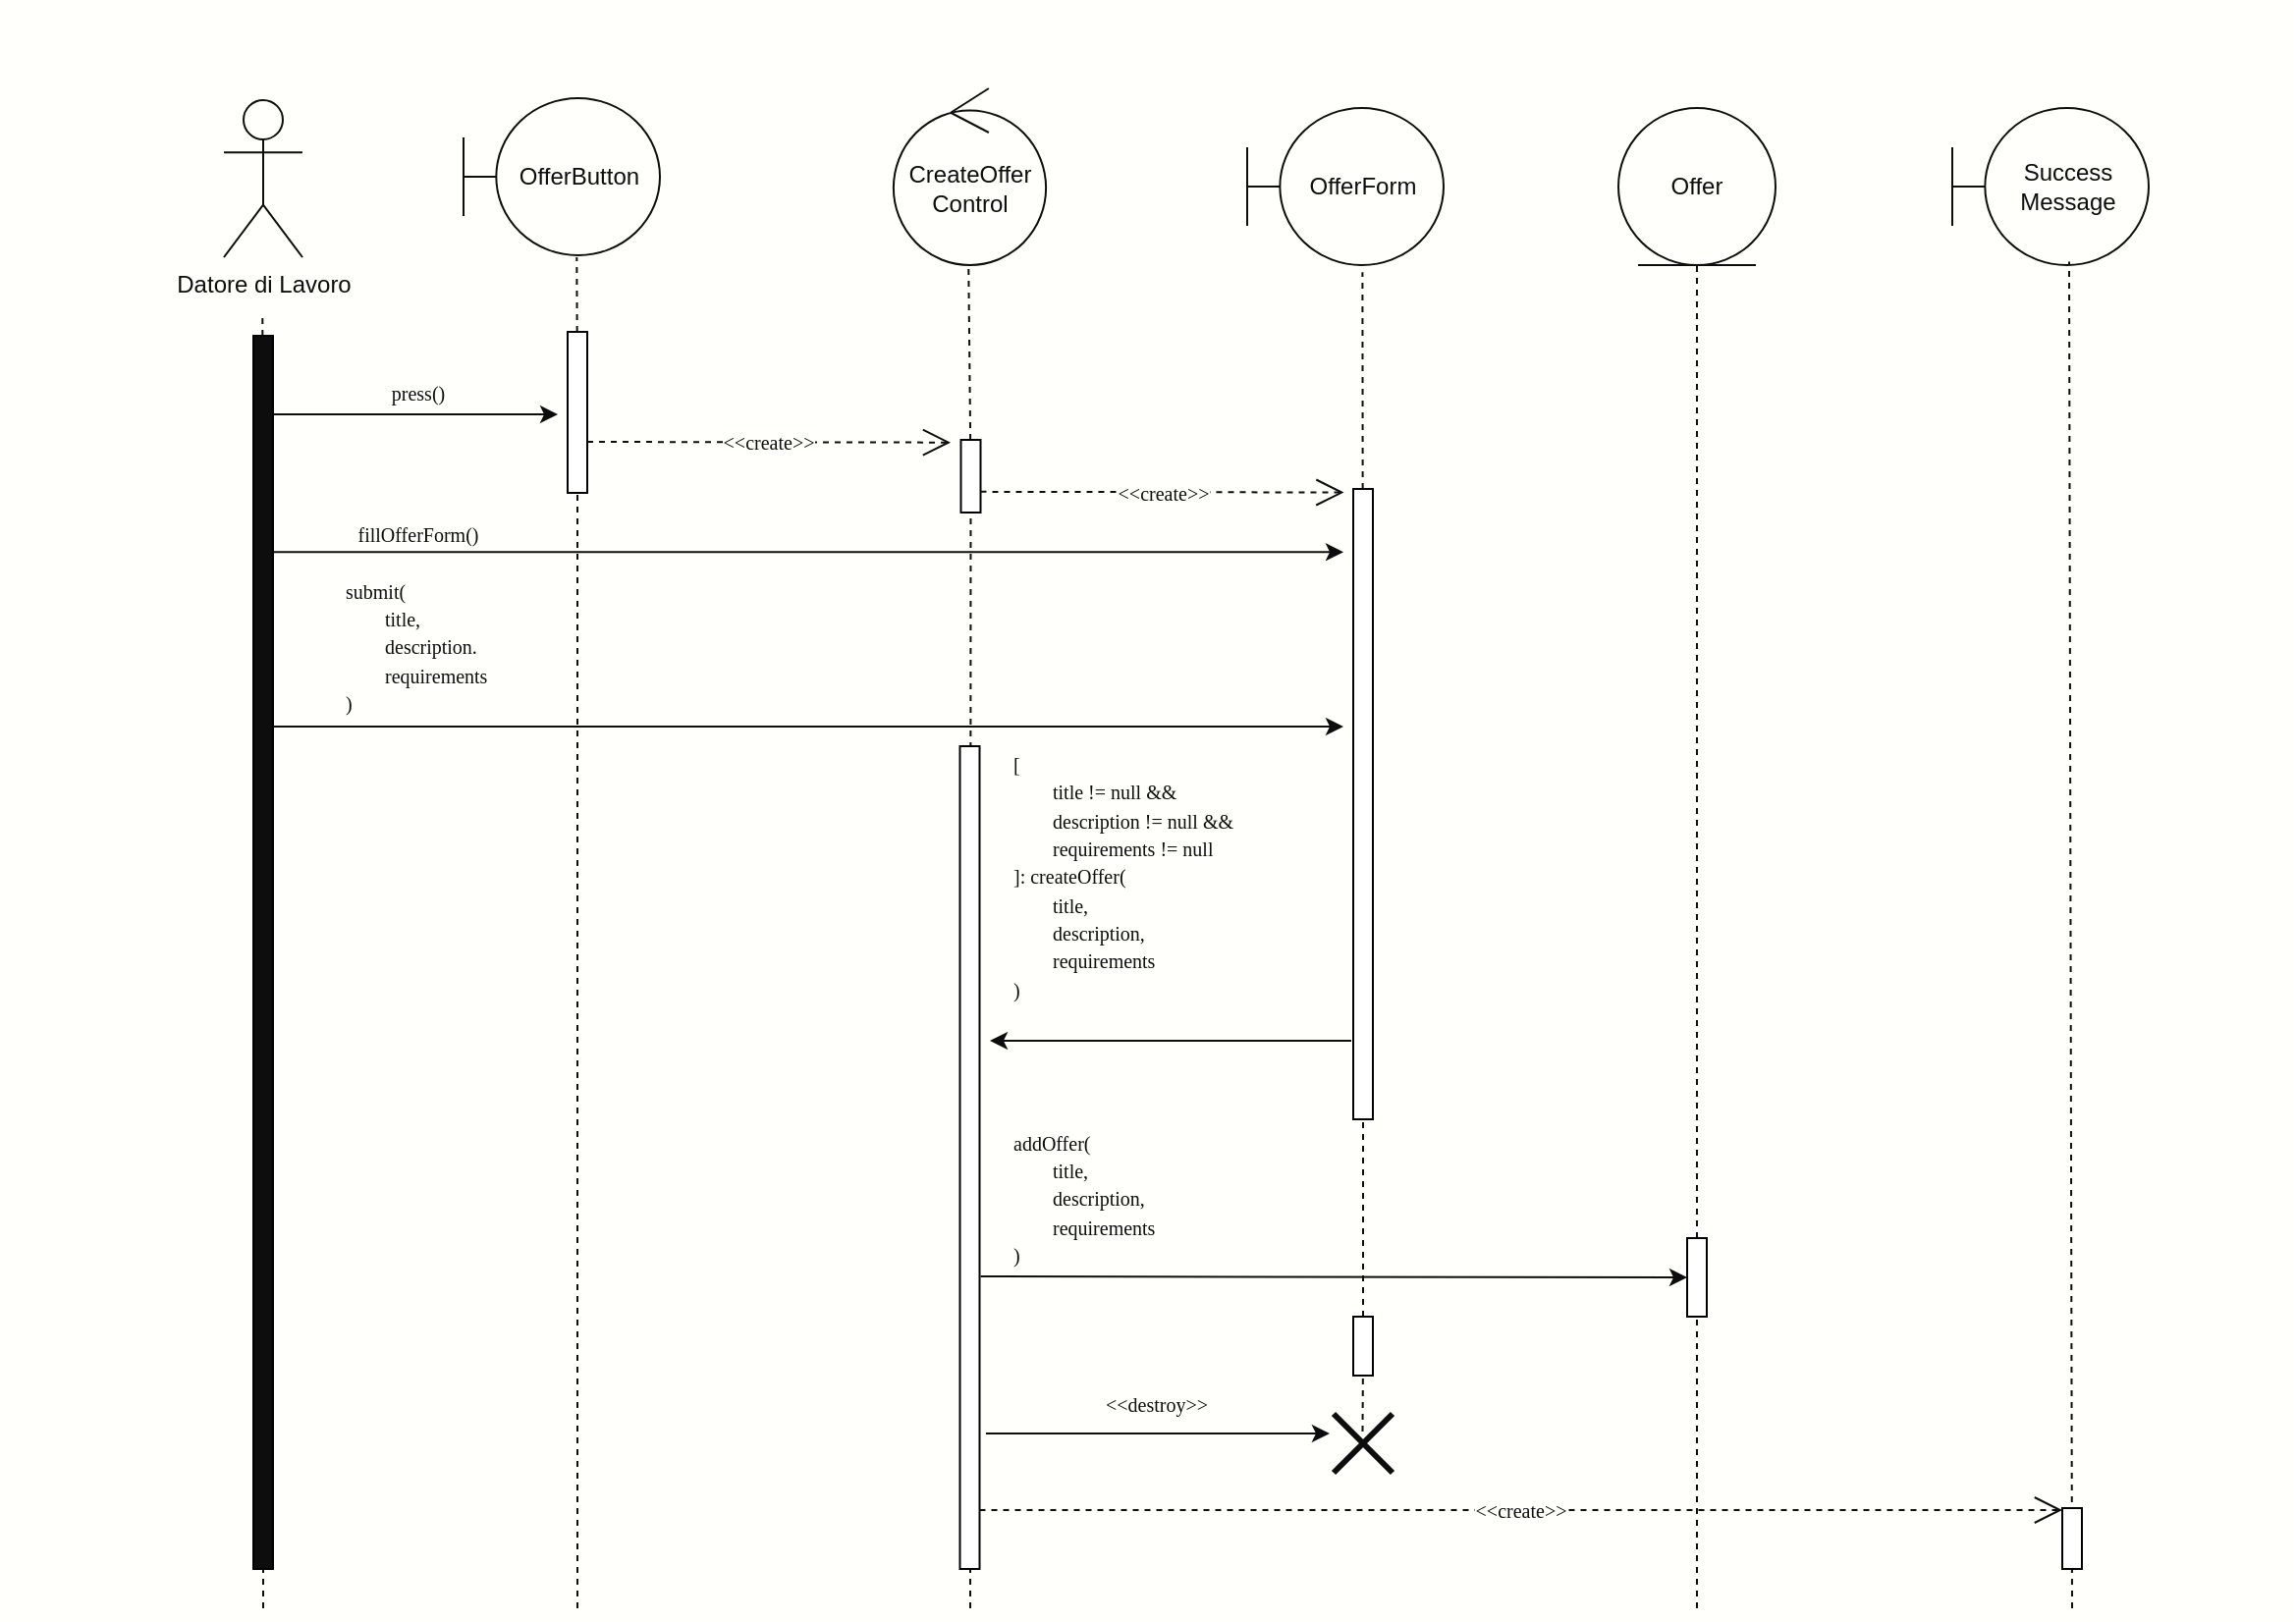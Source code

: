 <mxfile version="21.5.1" type="device">
  <diagram name="Pagina-1" id="gTgShQ79xlWHM4BhMIFA">
    <mxGraphModel dx="1418" dy="828" grid="1" gridSize="10" guides="1" tooltips="1" connect="1" arrows="1" fold="1" page="1" pageScale="1" pageWidth="1169" pageHeight="827" math="0" shadow="0">
      <root>
        <mxCell id="0" />
        <mxCell id="1" parent="0" />
        <mxCell id="z40qCSQj4X_T2gMoB95q-1" value="" style="rounded=0;whiteSpace=wrap;html=1;strokeColor=none;fillColor=#FFFFFC;movable=0;resizable=0;rotatable=0;deletable=0;editable=0;locked=1;connectable=0;" parent="1" vertex="1">
          <mxGeometry y="1" width="1168" height="825" as="geometry" />
        </mxCell>
        <mxCell id="1OhWma3IbFcb_nB9q1dT-1" value="&lt;font color=&quot;#0d0d0d&quot;&gt;Datore di Lavoro&lt;/font&gt;" style="shape=umlActor;verticalLabelPosition=bottom;verticalAlign=top;html=1;fillColor=#FFFFFC;strokeColor=#0D0D0D;" parent="1" vertex="1">
          <mxGeometry x="114" y="52" width="40" height="80" as="geometry" />
        </mxCell>
        <mxCell id="1OhWma3IbFcb_nB9q1dT-13" value="" style="endArrow=none;dashed=1;html=1;rounded=0;strokeColor=#0D0D0D;" parent="1" source="1OhWma3IbFcb_nB9q1dT-21" edge="1">
          <mxGeometry width="50" height="50" relative="1" as="geometry">
            <mxPoint x="293.66" y="572" as="sourcePoint" />
            <mxPoint x="293.66" y="132" as="targetPoint" />
          </mxGeometry>
        </mxCell>
        <mxCell id="1OhWma3IbFcb_nB9q1dT-14" value="" style="endArrow=none;dashed=1;html=1;rounded=0;entryX=0.492;entryY=0.997;entryDx=0;entryDy=0;strokeColor=#0D0D0D;entryPerimeter=0;" parent="1" source="1OhWma3IbFcb_nB9q1dT-24" target="1OhWma3IbFcb_nB9q1dT-37" edge="1">
          <mxGeometry width="50" height="50" relative="1" as="geometry">
            <mxPoint x="494" y="622" as="sourcePoint" />
            <mxPoint x="493.75" y="172" as="targetPoint" />
          </mxGeometry>
        </mxCell>
        <mxCell id="1OhWma3IbFcb_nB9q1dT-15" value="" style="endArrow=none;dashed=1;html=1;rounded=0;strokeColor=#0D0D0D;entryX=0.587;entryY=1.046;entryDx=0;entryDy=0;entryPerimeter=0;" parent="1" source="1OhWma3IbFcb_nB9q1dT-30" target="1OhWma3IbFcb_nB9q1dT-39" edge="1">
          <mxGeometry width="50" height="50" relative="1" as="geometry">
            <mxPoint x="694" y="612" as="sourcePoint" />
            <mxPoint x="694" y="211" as="targetPoint" />
          </mxGeometry>
        </mxCell>
        <mxCell id="1OhWma3IbFcb_nB9q1dT-16" value="" style="endArrow=none;dashed=1;html=1;rounded=0;entryX=0.5;entryY=1;entryDx=0;entryDy=0;strokeColor=#0D0D0D;" parent="1" source="1OhWma3IbFcb_nB9q1dT-52" target="1OhWma3IbFcb_nB9q1dT-36" edge="1">
          <mxGeometry width="50" height="50" relative="1" as="geometry">
            <mxPoint x="854" y="731" as="sourcePoint" />
            <mxPoint x="853.58" y="301" as="targetPoint" />
          </mxGeometry>
        </mxCell>
        <mxCell id="1OhWma3IbFcb_nB9q1dT-17" value="" style="endArrow=none;dashed=1;html=1;rounded=0;strokeColor=#0D0D0D;" parent="1" source="1OhWma3IbFcb_nB9q1dT-18" edge="1">
          <mxGeometry width="50" height="50" relative="1" as="geometry">
            <mxPoint x="133.66" y="602" as="sourcePoint" />
            <mxPoint x="133.66" y="162" as="targetPoint" />
          </mxGeometry>
        </mxCell>
        <mxCell id="1OhWma3IbFcb_nB9q1dT-19" value="" style="endArrow=none;dashed=1;html=1;rounded=0;strokeColor=#0D0D0D;" parent="1" target="1OhWma3IbFcb_nB9q1dT-18" edge="1">
          <mxGeometry width="50" height="50" relative="1" as="geometry">
            <mxPoint x="134" y="820" as="sourcePoint" />
            <mxPoint x="133.66" y="162" as="targetPoint" />
          </mxGeometry>
        </mxCell>
        <mxCell id="1OhWma3IbFcb_nB9q1dT-18" value="" style="rounded=0;whiteSpace=wrap;html=1;fillColor=#0D0D0D;" parent="1" vertex="1">
          <mxGeometry x="129" y="172" width="10" height="628" as="geometry" />
        </mxCell>
        <mxCell id="1OhWma3IbFcb_nB9q1dT-20" value="" style="endArrow=classic;html=1;rounded=0;strokeColor=#0D0D0D;" parent="1" edge="1">
          <mxGeometry width="50" height="50" relative="1" as="geometry">
            <mxPoint x="139" y="212" as="sourcePoint" />
            <mxPoint x="284" y="212" as="targetPoint" />
          </mxGeometry>
        </mxCell>
        <mxCell id="1OhWma3IbFcb_nB9q1dT-22" value="" style="endArrow=none;dashed=1;html=1;rounded=0;strokeColor=#0D0D0D;" parent="1" target="1OhWma3IbFcb_nB9q1dT-21" edge="1">
          <mxGeometry width="50" height="50" relative="1" as="geometry">
            <mxPoint x="294" y="820" as="sourcePoint" />
            <mxPoint x="293.66" y="132" as="targetPoint" />
          </mxGeometry>
        </mxCell>
        <mxCell id="1OhWma3IbFcb_nB9q1dT-21" value="" style="rounded=0;whiteSpace=wrap;html=1;" parent="1" vertex="1">
          <mxGeometry x="289" y="170" width="10" height="82" as="geometry" />
        </mxCell>
        <mxCell id="1OhWma3IbFcb_nB9q1dT-23" value="&lt;font style=&quot;font-size: 10px;&quot; face=&quot;Verdana&quot;&gt;press()&lt;/font&gt;" style="text;html=1;strokeColor=none;fillColor=none;align=center;verticalAlign=middle;whiteSpace=wrap;rounded=0;fontColor=#0D0D0D;" parent="1" vertex="1">
          <mxGeometry x="193" y="195" width="40" height="11" as="geometry" />
        </mxCell>
        <mxCell id="1OhWma3IbFcb_nB9q1dT-25" value="" style="endArrow=none;dashed=1;html=1;rounded=0;strokeColor=#0D0D0D;" parent="1" target="1OhWma3IbFcb_nB9q1dT-24" edge="1">
          <mxGeometry width="50" height="50" relative="1" as="geometry">
            <mxPoint x="494" y="820" as="sourcePoint" />
            <mxPoint x="493.91" y="182" as="targetPoint" />
          </mxGeometry>
        </mxCell>
        <mxCell id="1OhWma3IbFcb_nB9q1dT-24" value="" style="rounded=0;whiteSpace=wrap;html=1;" parent="1" vertex="1">
          <mxGeometry x="489.25" y="225" width="10" height="37" as="geometry" />
        </mxCell>
        <mxCell id="1OhWma3IbFcb_nB9q1dT-26" value="" style="endArrow=classic;html=1;rounded=0;fontColor=#0D0D0D;strokeColor=#0D0D0D;" parent="1" edge="1">
          <mxGeometry width="50" height="50" relative="1" as="geometry">
            <mxPoint x="139" y="282.16" as="sourcePoint" />
            <mxPoint x="684" y="282.16" as="targetPoint" />
          </mxGeometry>
        </mxCell>
        <mxCell id="1OhWma3IbFcb_nB9q1dT-28" value="&lt;font color=&quot;#0d0d0d&quot; style=&quot;font-size: 10px; background-color: rgb(255, 255, 252);&quot; face=&quot;Verdana&quot;&gt;&amp;lt;&amp;lt;create&amp;gt;&amp;gt;&lt;/font&gt;" style="endArrow=open;endSize=12;dashed=1;html=1;rounded=0;strokeColor=#0D0D0D;" parent="1" edge="1">
          <mxGeometry width="160" relative="1" as="geometry">
            <mxPoint x="299" y="226.0" as="sourcePoint" />
            <mxPoint x="484" y="226.34" as="targetPoint" />
          </mxGeometry>
        </mxCell>
        <mxCell id="1OhWma3IbFcb_nB9q1dT-29" value="&lt;font style=&quot;font-size: 10px;&quot; face=&quot;Verdana&quot;&gt;&amp;lt;&amp;lt;create&amp;gt;&amp;gt;&lt;/font&gt;" style="endArrow=open;endSize=12;dashed=1;html=1;rounded=0;strokeColor=#0D0D0D;fontColor=#0D0D0D;labelBackgroundColor=#FFFFFC;" parent="1" edge="1">
          <mxGeometry width="160" relative="1" as="geometry">
            <mxPoint x="499.25" y="251.43" as="sourcePoint" />
            <mxPoint x="684.25" y="251.77" as="targetPoint" />
          </mxGeometry>
        </mxCell>
        <mxCell id="1OhWma3IbFcb_nB9q1dT-31" value="" style="endArrow=none;dashed=1;html=1;rounded=0;strokeColor=#0D0D0D;" parent="1" source="1OhWma3IbFcb_nB9q1dT-56" target="1OhWma3IbFcb_nB9q1dT-30" edge="1">
          <mxGeometry width="50" height="50" relative="1" as="geometry">
            <mxPoint x="694" y="691" as="sourcePoint" />
            <mxPoint x="693.66" y="172" as="targetPoint" />
          </mxGeometry>
        </mxCell>
        <mxCell id="1OhWma3IbFcb_nB9q1dT-30" value="" style="rounded=0;whiteSpace=wrap;html=1;" parent="1" vertex="1">
          <mxGeometry x="689" y="250" width="10" height="321" as="geometry" />
        </mxCell>
        <mxCell id="1OhWma3IbFcb_nB9q1dT-32" value="&lt;font style=&quot;font-size: 10px;&quot; face=&quot;Verdana&quot;&gt;fillOfferForm()&lt;/font&gt;" style="text;html=1;strokeColor=none;fillColor=none;align=center;verticalAlign=middle;whiteSpace=wrap;rounded=0;labelBackgroundColor=#FFFFFC;fontColor=#0D0D0D;" parent="1" vertex="1">
          <mxGeometry x="173" y="267" width="80" height="11" as="geometry" />
        </mxCell>
        <mxCell id="1OhWma3IbFcb_nB9q1dT-33" value="" style="endArrow=classic;html=1;rounded=0;strokeColor=#0D0D0D;" parent="1" edge="1">
          <mxGeometry width="50" height="50" relative="1" as="geometry">
            <mxPoint x="139" y="371" as="sourcePoint" />
            <mxPoint x="684" y="371" as="targetPoint" />
          </mxGeometry>
        </mxCell>
        <mxCell id="1OhWma3IbFcb_nB9q1dT-34" value="&lt;font style=&quot;font-size: 10px;&quot; face=&quot;Verdana&quot;&gt;submit(&lt;br&gt;&lt;span style=&quot;white-space: pre;&quot;&gt;&#x9;&lt;/span&gt;title,&lt;br&gt;&lt;span style=&quot;white-space: pre;&quot;&gt;&#x9;&lt;/span&gt;description.&lt;br&gt;&lt;span style=&quot;white-space: pre;&quot;&gt;&#x9;&lt;/span&gt;requirements&lt;br&gt;)&lt;/font&gt;" style="text;html=1;strokeColor=none;fillColor=none;align=left;verticalAlign=middle;whiteSpace=wrap;rounded=0;fontColor=#0D0D0D;" parent="1" vertex="1">
          <mxGeometry x="174.25" y="288" width="100" height="84" as="geometry" />
        </mxCell>
        <mxCell id="1OhWma3IbFcb_nB9q1dT-35" value="" style="rounded=0;whiteSpace=wrap;html=1;" parent="1" vertex="1">
          <mxGeometry x="488.75" y="381" width="10" height="419" as="geometry" />
        </mxCell>
        <mxCell id="1OhWma3IbFcb_nB9q1dT-36" value="Offer" style="ellipse;shape=umlEntity;whiteSpace=wrap;html=1;strokeColor=#0D0D0D;fontColor=#0D0D0D;fillColor=#FFFFFC;" parent="1" vertex="1">
          <mxGeometry x="824" y="56" width="80" height="80" as="geometry" />
        </mxCell>
        <mxCell id="1OhWma3IbFcb_nB9q1dT-37" value="CreateOffer&lt;br&gt;Control" style="ellipse;shape=umlControl;whiteSpace=wrap;html=1;strokeColor=#0D0D0D;fontColor=#0D0D0D;fillColor=#FFFFFC;" parent="1" vertex="1">
          <mxGeometry x="454.94" y="46" width="77.62" height="90" as="geometry" />
        </mxCell>
        <mxCell id="1OhWma3IbFcb_nB9q1dT-38" value="&lt;font color=&quot;#0d0d0d&quot;&gt;OfferButton&lt;/font&gt;" style="shape=umlBoundary;whiteSpace=wrap;html=1;strokeColor=#0D0D0D;fillColor=#FFFFFC;" parent="1" vertex="1">
          <mxGeometry x="236" y="51" width="100" height="80" as="geometry" />
        </mxCell>
        <mxCell id="1OhWma3IbFcb_nB9q1dT-39" value="OfferForm" style="shape=umlBoundary;whiteSpace=wrap;html=1;strokeColor=#0D0D0D;fontColor=#0D0D0D;fillColor=#FFFFFC;" parent="1" vertex="1">
          <mxGeometry x="635" y="56" width="100" height="80" as="geometry" />
        </mxCell>
        <mxCell id="1OhWma3IbFcb_nB9q1dT-41" value="&lt;font style=&quot;font-size: 10px;&quot; face=&quot;Verdana&quot;&gt;[ &lt;br&gt;&lt;span style=&quot;white-space: pre;&quot;&gt;&#x9;&lt;/span&gt;title != null &amp;amp;&amp;amp;&lt;br&gt;&lt;span style=&quot;white-space: pre;&quot;&gt;&#x9;&lt;/span&gt;description != null &amp;amp;&amp;amp;&lt;br&gt;&lt;span style=&quot;white-space: pre;&quot;&gt;&#x9;&lt;/span&gt;requirements != null &lt;br&gt;]: createOffer(&lt;br&gt;&lt;span style=&quot;white-space: pre;&quot;&gt;&#x9;&lt;/span&gt;title, &lt;br&gt;&lt;span style=&quot;white-space: pre;&quot;&gt;&#x9;&lt;/span&gt;description,&lt;br&gt;&lt;span style=&quot;white-space: pre;&quot;&gt;&#x9;&lt;/span&gt;requirements&lt;br&gt;)&lt;/font&gt;" style="text;html=1;strokeColor=none;fillColor=none;align=left;verticalAlign=middle;whiteSpace=wrap;rounded=0;fontColor=#0D0D0D;" parent="1" vertex="1">
          <mxGeometry x="514" y="382" width="150.94" height="130" as="geometry" />
        </mxCell>
        <mxCell id="1OhWma3IbFcb_nB9q1dT-47" value="" style="endArrow=classic;html=1;rounded=0;strokeColor=#0D0D0D;" parent="1" edge="1">
          <mxGeometry width="50" height="50" relative="1" as="geometry">
            <mxPoint x="688" y="531" as="sourcePoint" />
            <mxPoint x="504" y="531" as="targetPoint" />
          </mxGeometry>
        </mxCell>
        <mxCell id="1OhWma3IbFcb_nB9q1dT-49" value="" style="endArrow=classic;html=1;rounded=0;strokeColor=#0D0D0D;" parent="1" edge="1">
          <mxGeometry width="50" height="50" relative="1" as="geometry">
            <mxPoint x="501.97" y="731" as="sourcePoint" />
            <mxPoint x="676.97" y="731" as="targetPoint" />
          </mxGeometry>
        </mxCell>
        <mxCell id="1OhWma3IbFcb_nB9q1dT-50" value="&lt;font face=&quot;Verdana&quot;&gt;&lt;span style=&quot;font-size: 10px;&quot;&gt;&amp;lt;&amp;lt;destroy&amp;gt;&amp;gt;&lt;/span&gt;&lt;/font&gt;" style="text;html=1;strokeColor=none;fillColor=none;align=center;verticalAlign=middle;whiteSpace=wrap;rounded=0;fontColor=#0D0D0D;" parent="1" vertex="1">
          <mxGeometry x="569.47" y="710" width="40" height="11" as="geometry" />
        </mxCell>
        <mxCell id="1OhWma3IbFcb_nB9q1dT-53" value="" style="endArrow=none;dashed=1;html=1;rounded=0;entryX=0.5;entryY=1;entryDx=0;entryDy=0;strokeColor=#0D0D0D;" parent="1" target="1OhWma3IbFcb_nB9q1dT-52" edge="1">
          <mxGeometry width="50" height="50" relative="1" as="geometry">
            <mxPoint x="864" y="820" as="sourcePoint" />
            <mxPoint x="854" y="292" as="targetPoint" />
          </mxGeometry>
        </mxCell>
        <mxCell id="1OhWma3IbFcb_nB9q1dT-52" value="" style="rounded=0;whiteSpace=wrap;html=1;" parent="1" vertex="1">
          <mxGeometry x="859" y="631.5" width="10" height="40" as="geometry" />
        </mxCell>
        <mxCell id="1OhWma3IbFcb_nB9q1dT-54" value="" style="endArrow=classic;html=1;rounded=0;strokeColor=#0D0D0D;entryX=0;entryY=0.5;entryDx=0;entryDy=0;" parent="1" target="1OhWma3IbFcb_nB9q1dT-52" edge="1">
          <mxGeometry width="50" height="50" relative="1" as="geometry">
            <mxPoint x="499.25" y="651" as="sourcePoint" />
            <mxPoint x="848.25" y="651" as="targetPoint" />
          </mxGeometry>
        </mxCell>
        <mxCell id="1OhWma3IbFcb_nB9q1dT-55" value="" style="endArrow=none;dashed=1;html=1;rounded=0;strokeColor=#0D0D0D;entryX=0.491;entryY=0.371;entryDx=0;entryDy=0;entryPerimeter=0;" parent="1" target="1OhWma3IbFcb_nB9q1dT-51" edge="1">
          <mxGeometry width="50" height="50" relative="1" as="geometry">
            <mxPoint x="694" y="691" as="sourcePoint" />
            <mxPoint x="694" y="571" as="targetPoint" />
          </mxGeometry>
        </mxCell>
        <mxCell id="1OhWma3IbFcb_nB9q1dT-51" value="" style="shape=umlDestroy;whiteSpace=wrap;html=1;strokeWidth=3;targetShapes=umlLifeline;strokeColor=#0D0D0D;" parent="1" vertex="1">
          <mxGeometry x="679" y="721" width="30" height="30" as="geometry" />
        </mxCell>
        <mxCell id="1OhWma3IbFcb_nB9q1dT-56" value="" style="rounded=0;whiteSpace=wrap;html=1;" parent="1" vertex="1">
          <mxGeometry x="689" y="671.5" width="10" height="30" as="geometry" />
        </mxCell>
        <mxCell id="1OhWma3IbFcb_nB9q1dT-58" value="&lt;font face=&quot;Verdana&quot;&gt;&lt;span style=&quot;font-size: 10px;&quot;&gt;addOffer(&lt;br&gt;&lt;span style=&quot;white-space: pre;&quot;&gt;&#x9;&lt;/span&gt;title,&lt;br&gt;&lt;span style=&quot;white-space: pre;&quot;&gt;&#x9;&lt;/span&gt;description,&lt;br&gt;&lt;span style=&quot;white-space: pre;&quot;&gt;&#x9;&lt;/span&gt;requirements&lt;br&gt;)&lt;/span&gt;&lt;/font&gt;" style="text;html=1;strokeColor=none;fillColor=none;align=left;verticalAlign=middle;whiteSpace=wrap;rounded=0;fontColor=#0D0D0D;" parent="1" vertex="1">
          <mxGeometry x="514.25" y="571" width="109.75" height="80" as="geometry" />
        </mxCell>
        <mxCell id="2H82K0ncu7nyE7OQsaqN-1" value="Success&lt;br&gt;Message" style="shape=umlBoundary;whiteSpace=wrap;html=1;strokeColor=#0D0D0D;fontColor=#0D0D0D;fillColor=#FFFFFC;" parent="1" vertex="1">
          <mxGeometry x="994" y="56" width="100" height="80" as="geometry" />
        </mxCell>
        <mxCell id="2H82K0ncu7nyE7OQsaqN-2" value="" style="endArrow=none;dashed=1;html=1;rounded=0;entryX=0.595;entryY=0.978;entryDx=0;entryDy=0;strokeColor=#0D0D0D;entryPerimeter=0;" parent="1" target="2H82K0ncu7nyE7OQsaqN-1" edge="1">
          <mxGeometry width="50" height="50" relative="1" as="geometry">
            <mxPoint x="1055" y="820" as="sourcePoint" />
            <mxPoint x="1054" y="136" as="targetPoint" />
          </mxGeometry>
        </mxCell>
        <mxCell id="2H82K0ncu7nyE7OQsaqN-5" value="" style="endArrow=none;dashed=1;html=1;rounded=0;entryX=0.595;entryY=0.978;entryDx=0;entryDy=0;strokeColor=#0D0D0D;entryPerimeter=0;" parent="1" target="2H82K0ncu7nyE7OQsaqN-4" edge="1">
          <mxGeometry width="50" height="50" relative="1" as="geometry">
            <mxPoint x="1054" y="798" as="sourcePoint" />
            <mxPoint x="1054" y="134" as="targetPoint" />
          </mxGeometry>
        </mxCell>
        <mxCell id="2H82K0ncu7nyE7OQsaqN-4" value="" style="rounded=0;whiteSpace=wrap;html=1;" parent="1" vertex="1">
          <mxGeometry x="1050" y="769" width="10" height="31" as="geometry" />
        </mxCell>
        <mxCell id="2H82K0ncu7nyE7OQsaqN-6" value="&lt;font style=&quot;font-size: 10px;&quot; face=&quot;Verdana&quot;&gt;&amp;lt;&amp;lt;create&amp;gt;&amp;gt;&lt;/font&gt;" style="endArrow=open;endSize=12;dashed=1;html=1;rounded=0;strokeColor=#0D0D0D;fontColor=#0D0D0D;labelBackgroundColor=#FFFFFC;" parent="1" edge="1">
          <mxGeometry width="160" relative="1" as="geometry">
            <mxPoint x="498.75" y="770" as="sourcePoint" />
            <mxPoint x="1050" y="770" as="targetPoint" />
          </mxGeometry>
        </mxCell>
      </root>
    </mxGraphModel>
  </diagram>
</mxfile>
